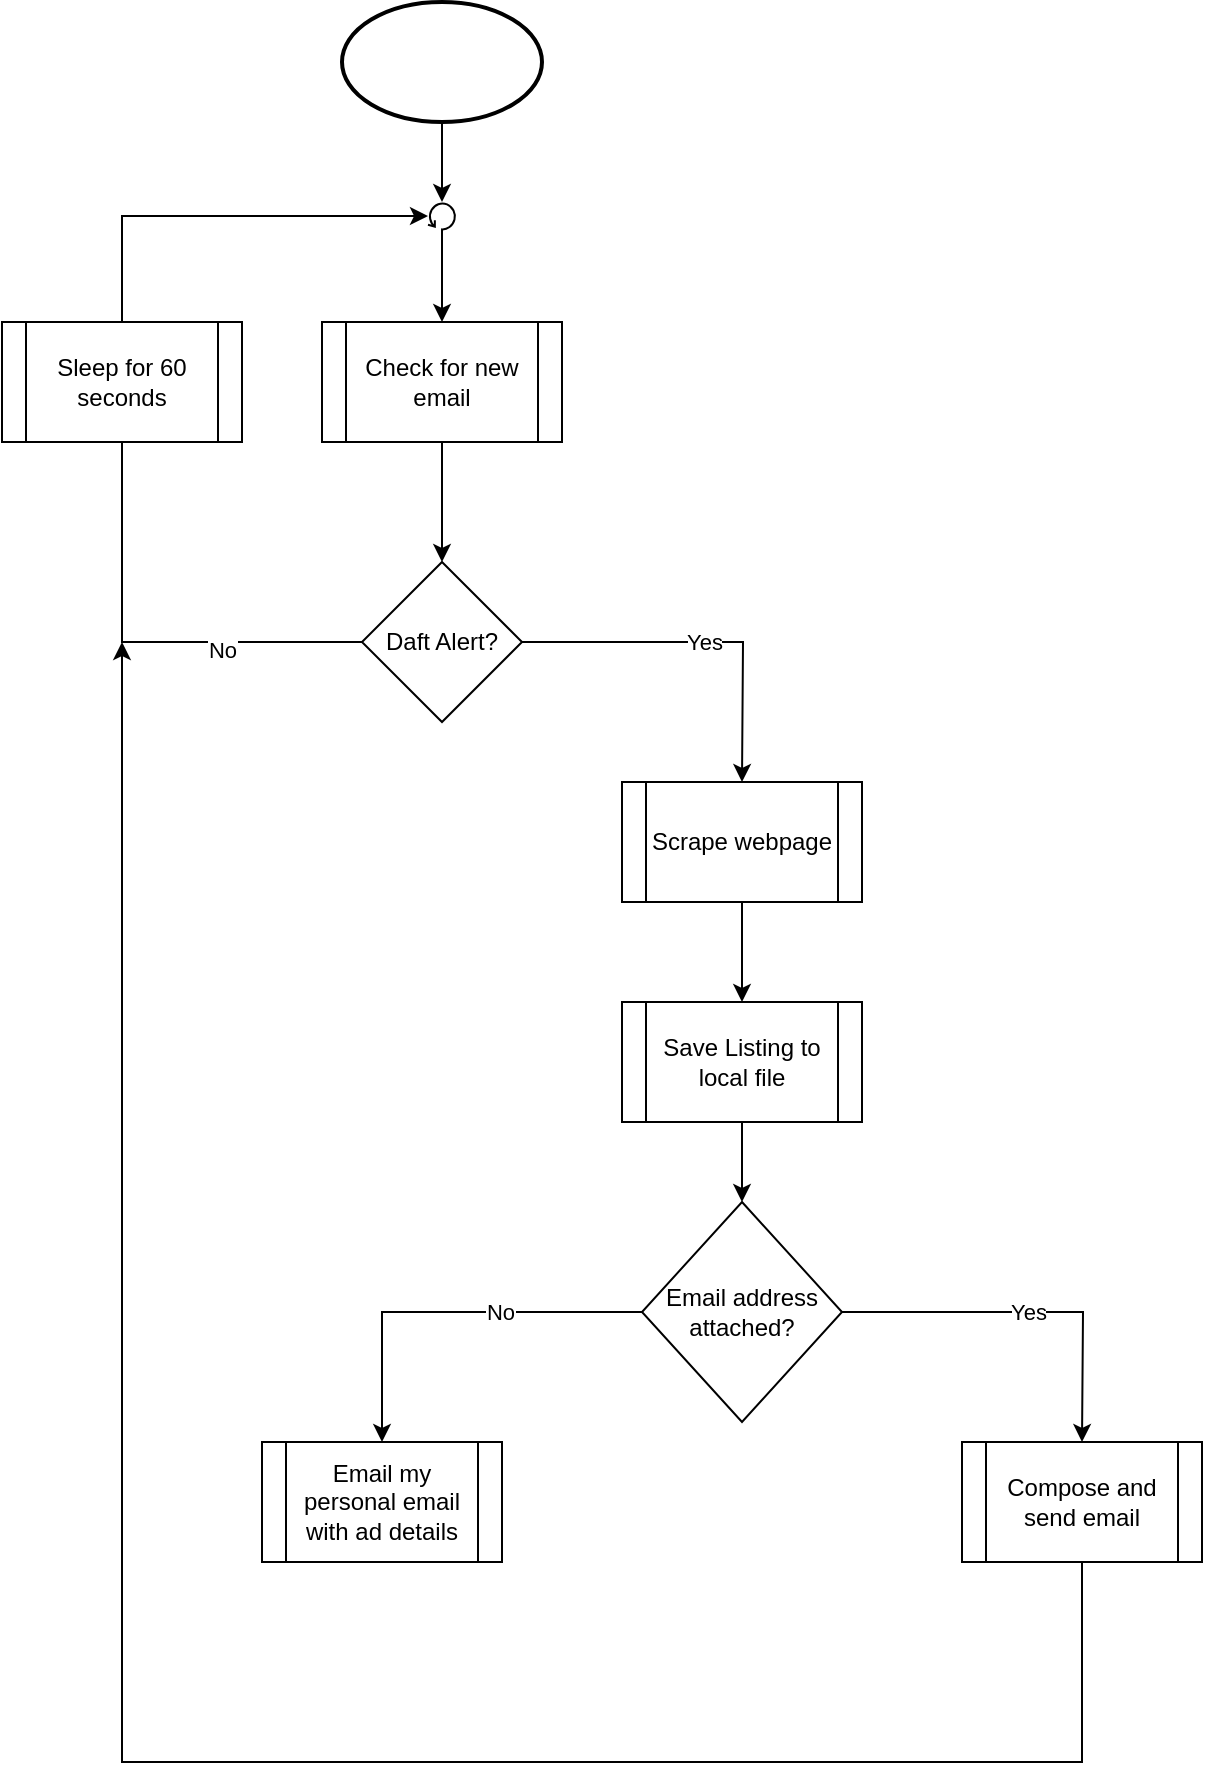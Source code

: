 <mxfile version="13.0.6" type="device"><diagram id="hZuQNvv-Nr4CHjLSL5GI" name="Page-1"><mxGraphModel dx="1422" dy="762" grid="1" gridSize="10" guides="1" tooltips="1" connect="1" arrows="1" fold="1" page="1" pageScale="1" pageWidth="850" pageHeight="1100" math="0" shadow="0"><root><mxCell id="0"/><mxCell id="1" parent="0"/><mxCell id="reJiQLb6aRfPpwHHO5x7-7" value="" style="group" vertex="1" connectable="0" parent="1"><mxGeometry x="250" y="110" width="200" height="340" as="geometry"/></mxCell><mxCell id="reJiQLb6aRfPpwHHO5x7-2" value="" style="endArrow=classic;html=1;entryX=0.5;entryY=0;entryDx=0;entryDy=0;" edge="1" parent="reJiQLb6aRfPpwHHO5x7-7" source="reJiQLb6aRfPpwHHO5x7-10" target="reJiQLb6aRfPpwHHO5x7-1"><mxGeometry width="50" height="50" relative="1" as="geometry"><mxPoint x="140" as="sourcePoint"/><mxPoint x="110" as="targetPoint"/></mxGeometry></mxCell><mxCell id="reJiQLb6aRfPpwHHO5x7-5" style="edgeStyle=orthogonalEdgeStyle;rounded=0;orthogonalLoop=1;jettySize=auto;html=1;exitX=0;exitY=0.5;exitDx=0;exitDy=0;" edge="1" parent="reJiQLb6aRfPpwHHO5x7-7" source="reJiQLb6aRfPpwHHO5x7-4" target="reJiQLb6aRfPpwHHO5x7-10"><mxGeometry relative="1" as="geometry"><mxPoint y="-70" as="targetPoint"/><Array as="points"><mxPoint x="-20" y="260"/><mxPoint x="-20" y="47"/></Array></mxGeometry></mxCell><mxCell id="reJiQLb6aRfPpwHHO5x7-13" value="No" style="edgeLabel;html=1;align=center;verticalAlign=middle;resizable=0;points=[];" vertex="1" connectable="0" parent="reJiQLb6aRfPpwHHO5x7-5"><mxGeometry x="-0.712" y="4" relative="1" as="geometry"><mxPoint as="offset"/></mxGeometry></mxCell><mxCell id="reJiQLb6aRfPpwHHO5x7-6" value="" style="group" vertex="1" connectable="0" parent="reJiQLb6aRfPpwHHO5x7-7"><mxGeometry x="80" y="100" width="120" height="200" as="geometry"/></mxCell><mxCell id="reJiQLb6aRfPpwHHO5x7-3" style="edgeStyle=orthogonalEdgeStyle;rounded=0;orthogonalLoop=1;jettySize=auto;html=1;exitX=0.5;exitY=1;exitDx=0;exitDy=0;" edge="1" parent="reJiQLb6aRfPpwHHO5x7-6" source="reJiQLb6aRfPpwHHO5x7-1"><mxGeometry relative="1" as="geometry"><mxPoint x="60" y="120" as="targetPoint"/></mxGeometry></mxCell><mxCell id="reJiQLb6aRfPpwHHO5x7-1" value="Check for new email" style="shape=process;whiteSpace=wrap;html=1;backgroundOutline=1;" vertex="1" parent="reJiQLb6aRfPpwHHO5x7-6"><mxGeometry width="120" height="60" as="geometry"/></mxCell><mxCell id="reJiQLb6aRfPpwHHO5x7-4" value="Daft Alert?" style="rhombus;whiteSpace=wrap;html=1;" vertex="1" parent="reJiQLb6aRfPpwHHO5x7-6"><mxGeometry x="20" y="120" width="80" height="80" as="geometry"/></mxCell><mxCell id="reJiQLb6aRfPpwHHO5x7-10" value="" style="shape=mxgraph.bpmn.loop;html=1;outlineConnect=0;" vertex="1" parent="reJiQLb6aRfPpwHHO5x7-7"><mxGeometry x="133" y="40" width="14" height="14" as="geometry"/></mxCell><mxCell id="reJiQLb6aRfPpwHHO5x7-11" value="" style="endArrow=classic;html=1;entryX=0.5;entryY=0;entryDx=0;entryDy=0;" edge="1" parent="reJiQLb6aRfPpwHHO5x7-7" target="reJiQLb6aRfPpwHHO5x7-10"><mxGeometry width="50" height="50" relative="1" as="geometry"><mxPoint x="140" as="sourcePoint"/><mxPoint x="390" y="210" as="targetPoint"/></mxGeometry></mxCell><mxCell id="reJiQLb6aRfPpwHHO5x7-8" value="" style="strokeWidth=2;html=1;shape=mxgraph.flowchart.start_1;whiteSpace=wrap;" vertex="1" parent="1"><mxGeometry x="340" y="50" width="100" height="60" as="geometry"/></mxCell><mxCell id="reJiQLb6aRfPpwHHO5x7-14" value="Sleep for 60 seconds" style="shape=process;whiteSpace=wrap;html=1;backgroundOutline=1;" vertex="1" parent="1"><mxGeometry x="170" y="210" width="120" height="60" as="geometry"/></mxCell><mxCell id="reJiQLb6aRfPpwHHO5x7-15" value="Yes" style="edgeStyle=orthogonalEdgeStyle;rounded=0;orthogonalLoop=1;jettySize=auto;html=1;exitX=1;exitY=0.5;exitDx=0;exitDy=0;" edge="1" parent="1" source="reJiQLb6aRfPpwHHO5x7-4"><mxGeometry relative="1" as="geometry"><mxPoint x="540" y="440" as="targetPoint"/></mxGeometry></mxCell><mxCell id="reJiQLb6aRfPpwHHO5x7-17" style="edgeStyle=orthogonalEdgeStyle;rounded=0;orthogonalLoop=1;jettySize=auto;html=1;entryX=0.5;entryY=0;entryDx=0;entryDy=0;" edge="1" parent="1" source="reJiQLb6aRfPpwHHO5x7-16" target="reJiQLb6aRfPpwHHO5x7-24"><mxGeometry relative="1" as="geometry"><mxPoint x="540" y="530" as="targetPoint"/></mxGeometry></mxCell><mxCell id="reJiQLb6aRfPpwHHO5x7-16" value="Scrape webpage" style="shape=process;whiteSpace=wrap;html=1;backgroundOutline=1;" vertex="1" parent="1"><mxGeometry x="480" y="440" width="120" height="60" as="geometry"/></mxCell><mxCell id="reJiQLb6aRfPpwHHO5x7-21" style="edgeStyle=orthogonalEdgeStyle;rounded=0;orthogonalLoop=1;jettySize=auto;html=1;exitX=0;exitY=0.5;exitDx=0;exitDy=0;entryX=0.5;entryY=0;entryDx=0;entryDy=0;" edge="1" parent="1" source="reJiQLb6aRfPpwHHO5x7-19" target="reJiQLb6aRfPpwHHO5x7-23"><mxGeometry relative="1" as="geometry"><mxPoint x="360" y="710" as="targetPoint"/></mxGeometry></mxCell><mxCell id="reJiQLb6aRfPpwHHO5x7-22" value="No" style="edgeLabel;html=1;align=center;verticalAlign=middle;resizable=0;points=[];" vertex="1" connectable="0" parent="reJiQLb6aRfPpwHHO5x7-21"><mxGeometry x="-0.274" relative="1" as="geometry"><mxPoint as="offset"/></mxGeometry></mxCell><mxCell id="reJiQLb6aRfPpwHHO5x7-26" value="Yes&lt;br&gt;" style="edgeStyle=orthogonalEdgeStyle;rounded=0;orthogonalLoop=1;jettySize=auto;html=1;exitX=1;exitY=0.5;exitDx=0;exitDy=0;" edge="1" parent="1" source="reJiQLb6aRfPpwHHO5x7-19"><mxGeometry relative="1" as="geometry"><mxPoint x="710" y="770" as="targetPoint"/></mxGeometry></mxCell><mxCell id="reJiQLb6aRfPpwHHO5x7-19" value="Email address attached?" style="rhombus;whiteSpace=wrap;html=1;" vertex="1" parent="1"><mxGeometry x="490" y="650" width="100" height="110" as="geometry"/></mxCell><mxCell id="reJiQLb6aRfPpwHHO5x7-23" value="Email my personal email with ad details" style="shape=process;whiteSpace=wrap;html=1;backgroundOutline=1;" vertex="1" parent="1"><mxGeometry x="300" y="770" width="120" height="60" as="geometry"/></mxCell><mxCell id="reJiQLb6aRfPpwHHO5x7-25" style="edgeStyle=orthogonalEdgeStyle;rounded=0;orthogonalLoop=1;jettySize=auto;html=1;exitX=0.5;exitY=1;exitDx=0;exitDy=0;entryX=0.5;entryY=0;entryDx=0;entryDy=0;" edge="1" parent="1" source="reJiQLb6aRfPpwHHO5x7-24" target="reJiQLb6aRfPpwHHO5x7-19"><mxGeometry relative="1" as="geometry"/></mxCell><mxCell id="reJiQLb6aRfPpwHHO5x7-24" value="Save Listing to local file" style="shape=process;whiteSpace=wrap;html=1;backgroundOutline=1;" vertex="1" parent="1"><mxGeometry x="480" y="550" width="120" height="60" as="geometry"/></mxCell><mxCell id="reJiQLb6aRfPpwHHO5x7-30" style="edgeStyle=orthogonalEdgeStyle;rounded=0;orthogonalLoop=1;jettySize=auto;html=1;exitX=0.5;exitY=1;exitDx=0;exitDy=0;" edge="1" parent="1" source="reJiQLb6aRfPpwHHO5x7-27"><mxGeometry relative="1" as="geometry"><mxPoint x="230" y="370" as="targetPoint"/><Array as="points"><mxPoint x="710" y="930"/><mxPoint x="230" y="930"/></Array></mxGeometry></mxCell><mxCell id="reJiQLb6aRfPpwHHO5x7-27" value="Compose and send email" style="shape=process;whiteSpace=wrap;html=1;backgroundOutline=1;" vertex="1" parent="1"><mxGeometry x="650" y="770" width="120" height="60" as="geometry"/></mxCell></root></mxGraphModel></diagram></mxfile>
